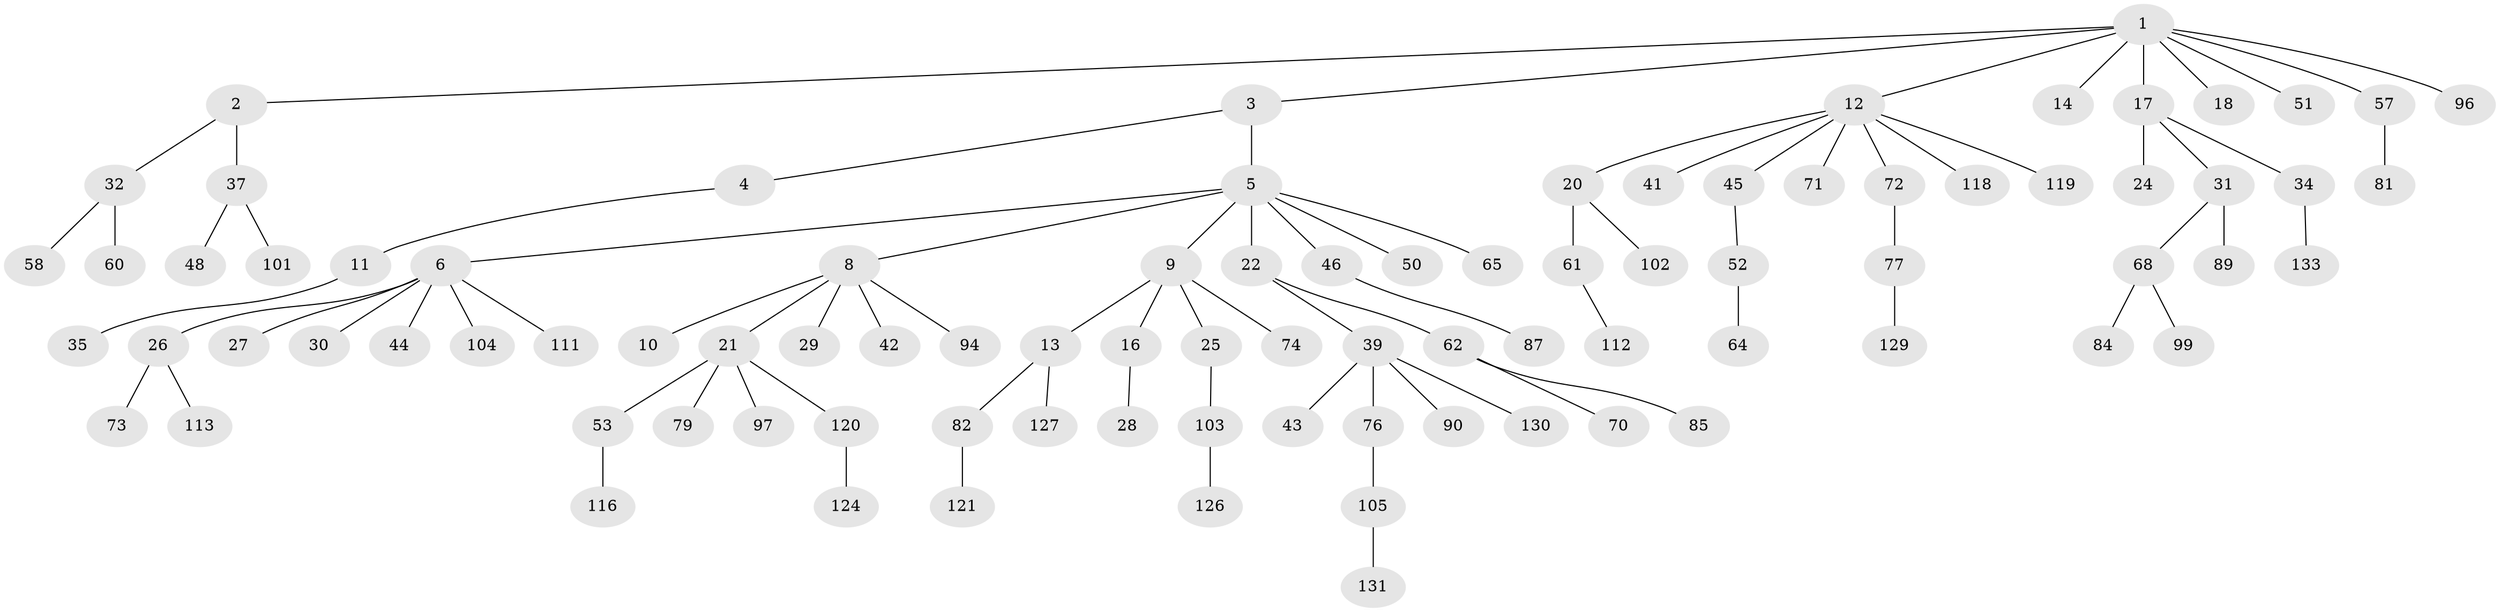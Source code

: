 // Generated by graph-tools (version 1.1) at 2025/52/02/27/25 19:52:13]
// undirected, 90 vertices, 89 edges
graph export_dot {
graph [start="1"]
  node [color=gray90,style=filled];
  1 [super="+36"];
  2;
  3 [super="+92"];
  4 [super="+7"];
  5 [super="+38"];
  6 [super="+107"];
  8 [super="+19"];
  9 [super="+15"];
  10 [super="+122"];
  11 [super="+69"];
  12 [super="+33"];
  13 [super="+117"];
  14;
  16 [super="+109"];
  17 [super="+23"];
  18;
  20 [super="+86"];
  21 [super="+49"];
  22;
  24;
  25 [super="+132"];
  26 [super="+95"];
  27;
  28;
  29;
  30;
  31 [super="+63"];
  32 [super="+40"];
  34 [super="+83"];
  35 [super="+54"];
  37 [super="+59"];
  39 [super="+67"];
  41 [super="+47"];
  42;
  43 [super="+128"];
  44 [super="+55"];
  45;
  46 [super="+56"];
  48;
  50;
  51 [super="+66"];
  52 [super="+115"];
  53 [super="+78"];
  57;
  58;
  60;
  61 [super="+100"];
  62 [super="+88"];
  64;
  65 [super="+98"];
  68 [super="+75"];
  70 [super="+110"];
  71;
  72;
  73 [super="+123"];
  74;
  76 [super="+80"];
  77 [super="+106"];
  79;
  81;
  82 [super="+93"];
  84 [super="+114"];
  85;
  87;
  89;
  90 [super="+91"];
  94 [super="+125"];
  96;
  97;
  99;
  101;
  102;
  103 [super="+108"];
  104;
  105;
  111;
  112;
  113;
  116;
  118;
  119;
  120;
  121;
  124;
  126;
  127;
  129;
  130;
  131;
  133;
  1 -- 2;
  1 -- 3;
  1 -- 12;
  1 -- 14;
  1 -- 17;
  1 -- 18;
  1 -- 96;
  1 -- 51;
  1 -- 57;
  2 -- 32;
  2 -- 37;
  3 -- 4;
  3 -- 5;
  4 -- 11;
  5 -- 6;
  5 -- 8;
  5 -- 9;
  5 -- 22;
  5 -- 46;
  5 -- 50;
  5 -- 65;
  6 -- 26;
  6 -- 27;
  6 -- 30;
  6 -- 44;
  6 -- 104;
  6 -- 111;
  8 -- 10;
  8 -- 42;
  8 -- 21;
  8 -- 29;
  8 -- 94;
  9 -- 13;
  9 -- 16;
  9 -- 74;
  9 -- 25;
  11 -- 35;
  12 -- 20;
  12 -- 45;
  12 -- 71;
  12 -- 118;
  12 -- 72;
  12 -- 41;
  12 -- 119;
  13 -- 82;
  13 -- 127;
  16 -- 28;
  17 -- 34;
  17 -- 24;
  17 -- 31;
  20 -- 61;
  20 -- 102;
  21 -- 97;
  21 -- 120;
  21 -- 53;
  21 -- 79;
  22 -- 39;
  22 -- 62;
  25 -- 103;
  26 -- 73;
  26 -- 113;
  31 -- 89;
  31 -- 68;
  32 -- 58;
  32 -- 60;
  34 -- 133;
  37 -- 48;
  37 -- 101;
  39 -- 43;
  39 -- 130;
  39 -- 90;
  39 -- 76;
  45 -- 52;
  46 -- 87;
  52 -- 64;
  53 -- 116;
  57 -- 81;
  61 -- 112;
  62 -- 70;
  62 -- 85;
  68 -- 84;
  68 -- 99;
  72 -- 77;
  76 -- 105;
  77 -- 129;
  82 -- 121;
  103 -- 126;
  105 -- 131;
  120 -- 124;
}
